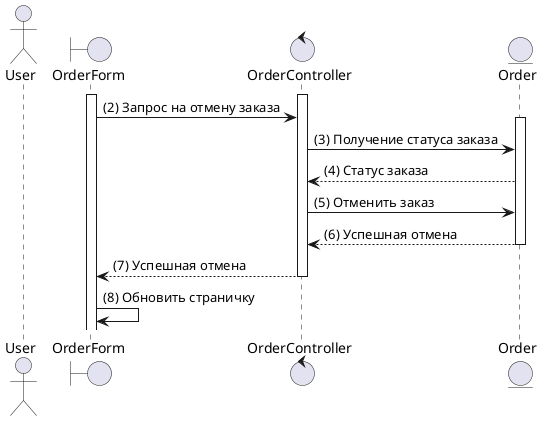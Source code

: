 @startuml
actor User
boundary OrderForm
control OrderController
entity Order

activate OrderForm

activate OrderController
OrderForm -> OrderController : (2) Запрос на отмену заказа

activate Order
OrderController -> Order : (3) Получение статуса заказа
Order --> OrderController : (4) Статус заказа
OrderController -> Order : (5) Отменить заказ
OrderController <-- Order : (6) Успешная отмена
deactivate Order
OrderController --> OrderForm : (7) Успешная отмена
deactivate OrderController

OrderForm -> OrderForm : (8) Обновить страничку





@enduml
